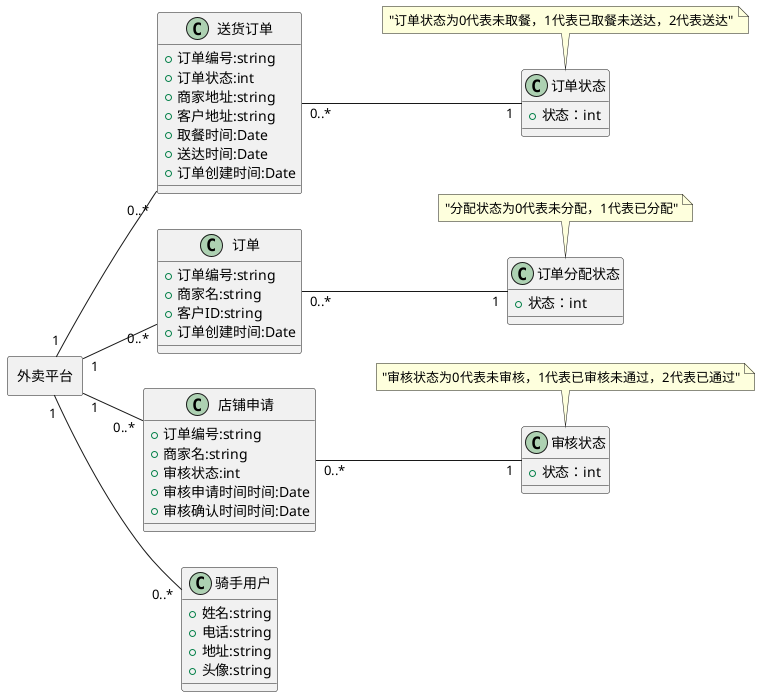 @startuml
'https://plantuml.com/class-diagram
left to right direction

rectangle 外卖平台{
}

class 订单状态{
    + 状态：int
}

class 送货订单{
+ 订单编号:string
+ 订单状态:int
+ 商家地址:string
+ 客户地址:string
+ 取餐时间:Date
+ 送达时间:Date
+ 订单创建时间:Date
}

class 订单{
+ 订单编号:string
+ 商家名:string
+ 客户ID:string
+ 订单创建时间:Date
}
class 订单分配状态{
    + 状态：int
}
class 店铺申请{
+ 订单编号:string
+ 商家名:string
+ 审核状态:int
+ 审核申请时间时间:Date
+ 审核确认时间时间:Date
}

class 审核状态{
    + 状态：int
}

class 骑手用户{
+ 姓名:string
+ 电话:string
+ 地址:string
+  头像:string
}

送货订单 "0..*" -- "1" 订单状态
店铺申请 "0..*" -- "1" 审核状态
订单"0..*" -- "1"订单分配状态
外卖平台 "1" -- "0..*" 订单
外卖平台 "1" -- "0..*" 店铺申请
外卖平台 "1" -- "0..*" 送货订单
外卖平台 "1" -- "0..*" 骑手用户

note top of 订单状态 :"订单状态为0代表未取餐，1代表已取餐未送达，2代表送达"
note top of 订单分配状态 :"分配状态为0代表未分配，1代表已分配"
note top of 审核状态 :"审核状态为0代表未审核，1代表已审核未通过，2代表已通过"

@enduml